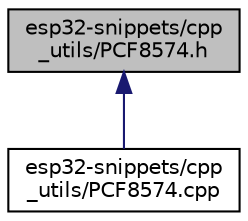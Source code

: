digraph "esp32-snippets/cpp_utils/PCF8574.h"
{
  edge [fontname="Helvetica",fontsize="10",labelfontname="Helvetica",labelfontsize="10"];
  node [fontname="Helvetica",fontsize="10",shape=record];
  Node6 [label="esp32-snippets/cpp\l_utils/PCF8574.h",height=0.2,width=0.4,color="black", fillcolor="grey75", style="filled", fontcolor="black"];
  Node6 -> Node7 [dir="back",color="midnightblue",fontsize="10",style="solid",fontname="Helvetica"];
  Node7 [label="esp32-snippets/cpp\l_utils/PCF8574.cpp",height=0.2,width=0.4,color="black", fillcolor="white", style="filled",URL="$_p_c_f8574_8cpp.html"];
}
